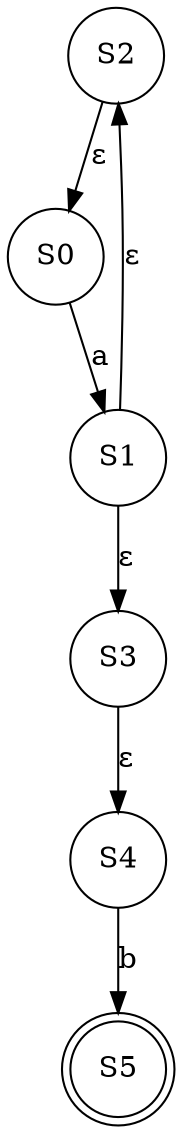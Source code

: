 digraph {
	S2 [shape=circle]
	S2 -> S0 [label="ε"]
	S0 [shape=circle]
	S0 -> S1 [label=a]
	S1 [shape=circle]
	S1 -> S2 [label="ε"]
	S1 -> S3 [label="ε"]
	S3 [shape=circle]
	S3 -> S4 [label="ε"]
	S4 [shape=circle]
	S4 -> S5 [label=b]
	S5 [shape=doublecircle]
}
